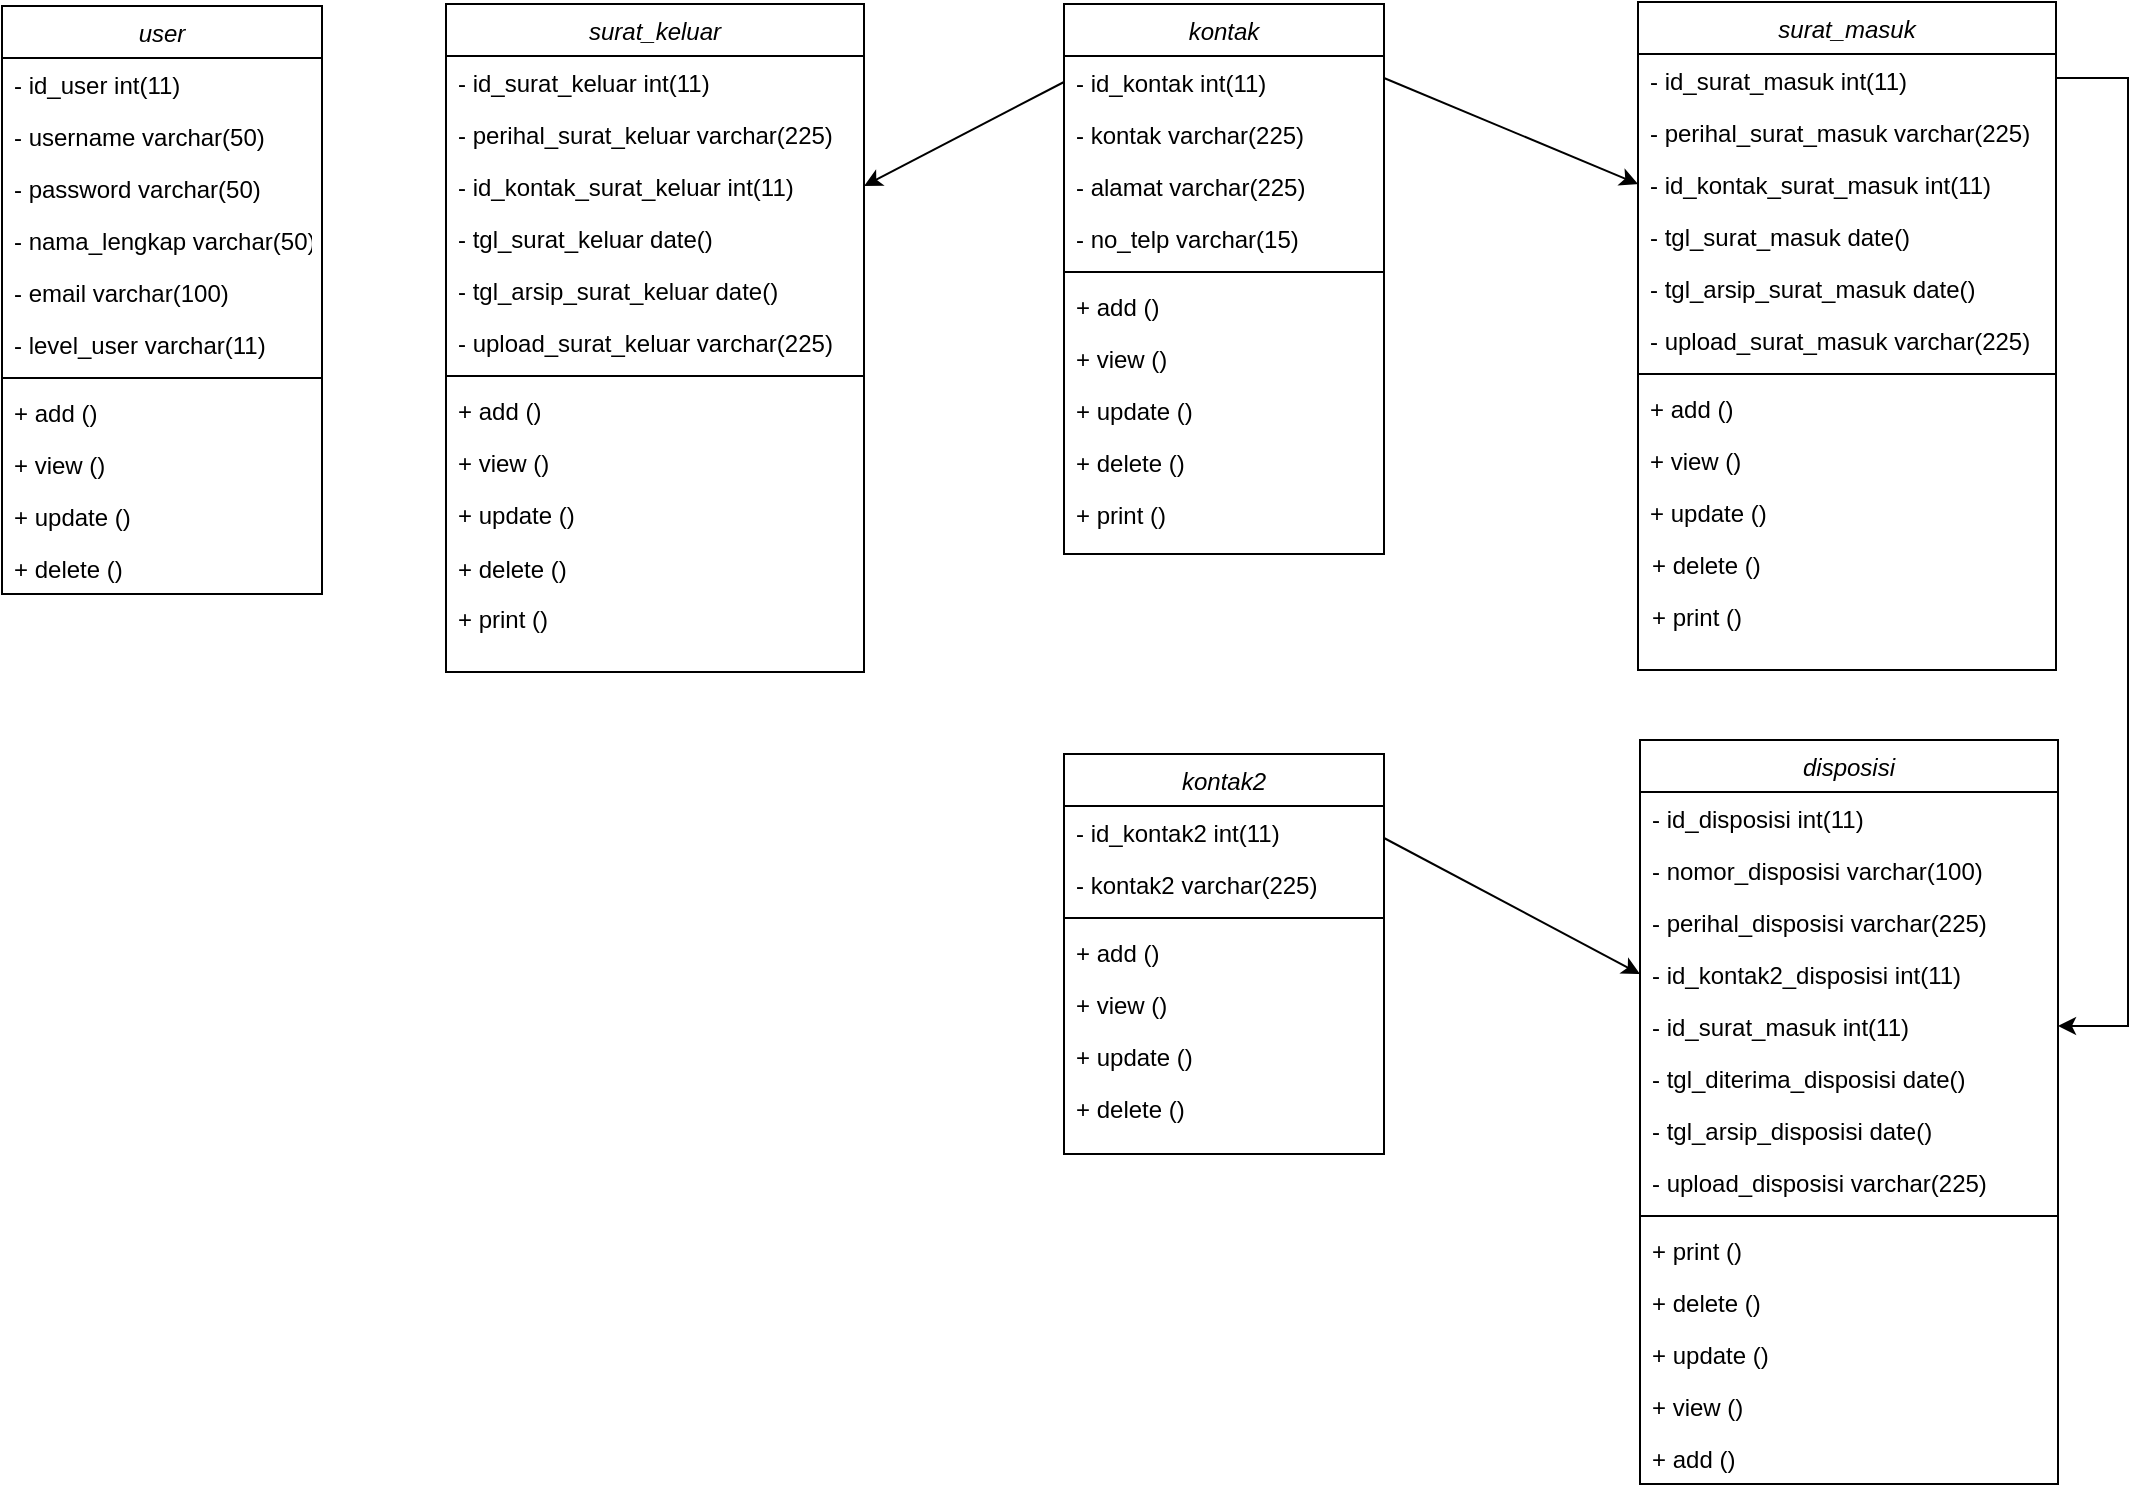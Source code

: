 <mxfile version="22.0.8" type="github">
  <diagram id="C5RBs43oDa-KdzZeNtuy" name="Page-1">
    <mxGraphModel dx="1591" dy="826" grid="1" gridSize="10" guides="1" tooltips="1" connect="1" arrows="1" fold="1" page="1" pageScale="1" pageWidth="1169" pageHeight="827" math="0" shadow="0">
      <root>
        <mxCell id="WIyWlLk6GJQsqaUBKTNV-0" />
        <mxCell id="WIyWlLk6GJQsqaUBKTNV-1" parent="WIyWlLk6GJQsqaUBKTNV-0" />
        <mxCell id="7zTR-X2xP12r-fFkZYNF-0" value="user" style="swimlane;fontStyle=2;align=center;verticalAlign=top;childLayout=stackLayout;horizontal=1;startSize=26;horizontalStack=0;resizeParent=1;resizeLast=0;collapsible=1;marginBottom=0;rounded=0;shadow=0;strokeWidth=1;" parent="WIyWlLk6GJQsqaUBKTNV-1" vertex="1">
          <mxGeometry x="57" y="74" width="160" height="294" as="geometry">
            <mxRectangle x="230" y="140" width="160" height="26" as="alternateBounds" />
          </mxGeometry>
        </mxCell>
        <mxCell id="7zTR-X2xP12r-fFkZYNF-1" value="- id_user int(11)&#xa;" style="text;align=left;verticalAlign=top;spacingLeft=4;spacingRight=4;overflow=hidden;rotatable=0;points=[[0,0.5],[1,0.5]];portConstraint=eastwest;" parent="7zTR-X2xP12r-fFkZYNF-0" vertex="1">
          <mxGeometry y="26" width="160" height="26" as="geometry" />
        </mxCell>
        <mxCell id="7zTR-X2xP12r-fFkZYNF-2" value="- username varchar(50)" style="text;align=left;verticalAlign=top;spacingLeft=4;spacingRight=4;overflow=hidden;rotatable=0;points=[[0,0.5],[1,0.5]];portConstraint=eastwest;rounded=0;shadow=0;html=0;" parent="7zTR-X2xP12r-fFkZYNF-0" vertex="1">
          <mxGeometry y="52" width="160" height="26" as="geometry" />
        </mxCell>
        <mxCell id="7zTR-X2xP12r-fFkZYNF-3" value="- password varchar(50)" style="text;align=left;verticalAlign=top;spacingLeft=4;spacingRight=4;overflow=hidden;rotatable=0;points=[[0,0.5],[1,0.5]];portConstraint=eastwest;rounded=0;shadow=0;html=0;" parent="7zTR-X2xP12r-fFkZYNF-0" vertex="1">
          <mxGeometry y="78" width="160" height="26" as="geometry" />
        </mxCell>
        <mxCell id="7zTR-X2xP12r-fFkZYNF-6" value="- nama_lengkap varchar(50)" style="text;align=left;verticalAlign=top;spacingLeft=4;spacingRight=4;overflow=hidden;rotatable=0;points=[[0,0.5],[1,0.5]];portConstraint=eastwest;rounded=0;shadow=0;html=0;" parent="7zTR-X2xP12r-fFkZYNF-0" vertex="1">
          <mxGeometry y="104" width="160" height="26" as="geometry" />
        </mxCell>
        <mxCell id="7zTR-X2xP12r-fFkZYNF-7" value="- email varchar(100)" style="text;align=left;verticalAlign=top;spacingLeft=4;spacingRight=4;overflow=hidden;rotatable=0;points=[[0,0.5],[1,0.5]];portConstraint=eastwest;rounded=0;shadow=0;html=0;" parent="7zTR-X2xP12r-fFkZYNF-0" vertex="1">
          <mxGeometry y="130" width="160" height="26" as="geometry" />
        </mxCell>
        <mxCell id="7zTR-X2xP12r-fFkZYNF-8" value="- level_user varchar(11)" style="text;align=left;verticalAlign=top;spacingLeft=4;spacingRight=4;overflow=hidden;rotatable=0;points=[[0,0.5],[1,0.5]];portConstraint=eastwest;rounded=0;shadow=0;html=0;" parent="7zTR-X2xP12r-fFkZYNF-0" vertex="1">
          <mxGeometry y="156" width="160" height="26" as="geometry" />
        </mxCell>
        <mxCell id="7zTR-X2xP12r-fFkZYNF-4" value="" style="line;html=1;strokeWidth=1;align=left;verticalAlign=middle;spacingTop=-1;spacingLeft=3;spacingRight=3;rotatable=0;labelPosition=right;points=[];portConstraint=eastwest;" parent="7zTR-X2xP12r-fFkZYNF-0" vertex="1">
          <mxGeometry y="182" width="160" height="8" as="geometry" />
        </mxCell>
        <mxCell id="7zTR-X2xP12r-fFkZYNF-5" value="+ add ()&#xa;" style="text;align=left;verticalAlign=top;spacingLeft=4;spacingRight=4;overflow=hidden;rotatable=0;points=[[0,0.5],[1,0.5]];portConstraint=eastwest;" parent="7zTR-X2xP12r-fFkZYNF-0" vertex="1">
          <mxGeometry y="190" width="160" height="26" as="geometry" />
        </mxCell>
        <mxCell id="7zTR-X2xP12r-fFkZYNF-11" value="+ view ()&#xa;" style="text;align=left;verticalAlign=top;spacingLeft=4;spacingRight=4;overflow=hidden;rotatable=0;points=[[0,0.5],[1,0.5]];portConstraint=eastwest;" parent="7zTR-X2xP12r-fFkZYNF-0" vertex="1">
          <mxGeometry y="216" width="160" height="26" as="geometry" />
        </mxCell>
        <mxCell id="7zTR-X2xP12r-fFkZYNF-13" value="+ update ()&#xa;" style="text;align=left;verticalAlign=top;spacingLeft=4;spacingRight=4;overflow=hidden;rotatable=0;points=[[0,0.5],[1,0.5]];portConstraint=eastwest;" parent="7zTR-X2xP12r-fFkZYNF-0" vertex="1">
          <mxGeometry y="242" width="160" height="26" as="geometry" />
        </mxCell>
        <mxCell id="7zTR-X2xP12r-fFkZYNF-14" value="+ delete ()&#xa;" style="text;align=left;verticalAlign=top;spacingLeft=4;spacingRight=4;overflow=hidden;rotatable=0;points=[[0,0.5],[1,0.5]];portConstraint=eastwest;" parent="7zTR-X2xP12r-fFkZYNF-0" vertex="1">
          <mxGeometry y="268" width="160" height="26" as="geometry" />
        </mxCell>
        <mxCell id="7zTR-X2xP12r-fFkZYNF-39" value="surat_keluar" style="swimlane;fontStyle=2;align=center;verticalAlign=top;childLayout=stackLayout;horizontal=1;startSize=26;horizontalStack=0;resizeParent=1;resizeLast=0;collapsible=1;marginBottom=0;rounded=0;shadow=0;strokeWidth=1;" parent="WIyWlLk6GJQsqaUBKTNV-1" vertex="1">
          <mxGeometry x="279" y="73" width="209" height="334" as="geometry">
            <mxRectangle x="230" y="140" width="160" height="26" as="alternateBounds" />
          </mxGeometry>
        </mxCell>
        <mxCell id="7zTR-X2xP12r-fFkZYNF-40" value="- id_surat_keluar int(11)&#xa;" style="text;align=left;verticalAlign=top;spacingLeft=4;spacingRight=4;overflow=hidden;rotatable=0;points=[[0,0.5],[1,0.5]];portConstraint=eastwest;" parent="7zTR-X2xP12r-fFkZYNF-39" vertex="1">
          <mxGeometry y="26" width="209" height="26" as="geometry" />
        </mxCell>
        <mxCell id="7zTR-X2xP12r-fFkZYNF-41" value="- perihal_surat_keluar varchar(225)" style="text;align=left;verticalAlign=top;spacingLeft=4;spacingRight=4;overflow=hidden;rotatable=0;points=[[0,0.5],[1,0.5]];portConstraint=eastwest;rounded=0;shadow=0;html=0;" parent="7zTR-X2xP12r-fFkZYNF-39" vertex="1">
          <mxGeometry y="52" width="209" height="26" as="geometry" />
        </mxCell>
        <mxCell id="7zTR-X2xP12r-fFkZYNF-42" value="- id_kontak_surat_keluar int(11)" style="text;align=left;verticalAlign=top;spacingLeft=4;spacingRight=4;overflow=hidden;rotatable=0;points=[[0,0.5],[1,0.5]];portConstraint=eastwest;rounded=0;shadow=0;html=0;" parent="7zTR-X2xP12r-fFkZYNF-39" vertex="1">
          <mxGeometry y="78" width="209" height="26" as="geometry" />
        </mxCell>
        <mxCell id="7zTR-X2xP12r-fFkZYNF-43" value="- tgl_surat_keluar date()" style="text;align=left;verticalAlign=top;spacingLeft=4;spacingRight=4;overflow=hidden;rotatable=0;points=[[0,0.5],[1,0.5]];portConstraint=eastwest;rounded=0;shadow=0;html=0;" parent="7zTR-X2xP12r-fFkZYNF-39" vertex="1">
          <mxGeometry y="104" width="209" height="26" as="geometry" />
        </mxCell>
        <mxCell id="7zTR-X2xP12r-fFkZYNF-44" value="- tgl_arsip_surat_keluar date()" style="text;align=left;verticalAlign=top;spacingLeft=4;spacingRight=4;overflow=hidden;rotatable=0;points=[[0,0.5],[1,0.5]];portConstraint=eastwest;rounded=0;shadow=0;html=0;" parent="7zTR-X2xP12r-fFkZYNF-39" vertex="1">
          <mxGeometry y="130" width="209" height="26" as="geometry" />
        </mxCell>
        <mxCell id="7zTR-X2xP12r-fFkZYNF-45" value="- upload_surat_keluar varchar(225)" style="text;align=left;verticalAlign=top;spacingLeft=4;spacingRight=4;overflow=hidden;rotatable=0;points=[[0,0.5],[1,0.5]];portConstraint=eastwest;rounded=0;shadow=0;html=0;" parent="7zTR-X2xP12r-fFkZYNF-39" vertex="1">
          <mxGeometry y="156" width="209" height="26" as="geometry" />
        </mxCell>
        <mxCell id="7zTR-X2xP12r-fFkZYNF-46" value="" style="line;html=1;strokeWidth=1;align=left;verticalAlign=middle;spacingTop=-1;spacingLeft=3;spacingRight=3;rotatable=0;labelPosition=right;points=[];portConstraint=eastwest;" parent="7zTR-X2xP12r-fFkZYNF-39" vertex="1">
          <mxGeometry y="182" width="209" height="8" as="geometry" />
        </mxCell>
        <mxCell id="7zTR-X2xP12r-fFkZYNF-47" value="+ add ()&#xa;" style="text;align=left;verticalAlign=top;spacingLeft=4;spacingRight=4;overflow=hidden;rotatable=0;points=[[0,0.5],[1,0.5]];portConstraint=eastwest;" parent="7zTR-X2xP12r-fFkZYNF-39" vertex="1">
          <mxGeometry y="190" width="209" height="26" as="geometry" />
        </mxCell>
        <mxCell id="7zTR-X2xP12r-fFkZYNF-48" value="+ view ()&#xa;" style="text;align=left;verticalAlign=top;spacingLeft=4;spacingRight=4;overflow=hidden;rotatable=0;points=[[0,0.5],[1,0.5]];portConstraint=eastwest;" parent="7zTR-X2xP12r-fFkZYNF-39" vertex="1">
          <mxGeometry y="216" width="209" height="26" as="geometry" />
        </mxCell>
        <mxCell id="7zTR-X2xP12r-fFkZYNF-49" value="+ update ()&#xa;" style="text;align=left;verticalAlign=top;spacingLeft=4;spacingRight=4;overflow=hidden;rotatable=0;points=[[0,0.5],[1,0.5]];portConstraint=eastwest;" parent="7zTR-X2xP12r-fFkZYNF-39" vertex="1">
          <mxGeometry y="242" width="209" height="26" as="geometry" />
        </mxCell>
        <mxCell id="7zTR-X2xP12r-fFkZYNF-50" value="+ delete ()&#xa;" style="text;align=left;verticalAlign=top;spacingLeft=4;spacingRight=4;overflow=hidden;rotatable=0;points=[[0,0.5],[1,0.5]];portConstraint=eastwest;" parent="WIyWlLk6GJQsqaUBKTNV-1" vertex="1">
          <mxGeometry x="279" y="342" width="209" height="26" as="geometry" />
        </mxCell>
        <mxCell id="7zTR-X2xP12r-fFkZYNF-52" value="+ print ()&#xa;" style="text;align=left;verticalAlign=top;spacingLeft=4;spacingRight=4;overflow=hidden;rotatable=0;points=[[0,0.5],[1,0.5]];portConstraint=eastwest;" parent="WIyWlLk6GJQsqaUBKTNV-1" vertex="1">
          <mxGeometry x="279" y="367" width="209" height="26" as="geometry" />
        </mxCell>
        <mxCell id="7zTR-X2xP12r-fFkZYNF-53" value="kontak" style="swimlane;fontStyle=2;align=center;verticalAlign=top;childLayout=stackLayout;horizontal=1;startSize=26;horizontalStack=0;resizeParent=1;resizeLast=0;collapsible=1;marginBottom=0;rounded=0;shadow=0;strokeWidth=1;" parent="WIyWlLk6GJQsqaUBKTNV-1" vertex="1">
          <mxGeometry x="588" y="73" width="160" height="275" as="geometry">
            <mxRectangle x="230" y="140" width="160" height="26" as="alternateBounds" />
          </mxGeometry>
        </mxCell>
        <mxCell id="7zTR-X2xP12r-fFkZYNF-54" value="- id_kontak int(11)&#xa;" style="text;align=left;verticalAlign=top;spacingLeft=4;spacingRight=4;overflow=hidden;rotatable=0;points=[[0,0.5],[1,0.5]];portConstraint=eastwest;" parent="7zTR-X2xP12r-fFkZYNF-53" vertex="1">
          <mxGeometry y="26" width="160" height="26" as="geometry" />
        </mxCell>
        <mxCell id="7zTR-X2xP12r-fFkZYNF-55" value="- kontak varchar(225)" style="text;align=left;verticalAlign=top;spacingLeft=4;spacingRight=4;overflow=hidden;rotatable=0;points=[[0,0.5],[1,0.5]];portConstraint=eastwest;rounded=0;shadow=0;html=0;" parent="7zTR-X2xP12r-fFkZYNF-53" vertex="1">
          <mxGeometry y="52" width="160" height="26" as="geometry" />
        </mxCell>
        <mxCell id="7zTR-X2xP12r-fFkZYNF-56" value="- alamat varchar(225)" style="text;align=left;verticalAlign=top;spacingLeft=4;spacingRight=4;overflow=hidden;rotatable=0;points=[[0,0.5],[1,0.5]];portConstraint=eastwest;rounded=0;shadow=0;html=0;" parent="7zTR-X2xP12r-fFkZYNF-53" vertex="1">
          <mxGeometry y="78" width="160" height="26" as="geometry" />
        </mxCell>
        <mxCell id="7zTR-X2xP12r-fFkZYNF-57" value="- no_telp varchar(15)" style="text;align=left;verticalAlign=top;spacingLeft=4;spacingRight=4;overflow=hidden;rotatable=0;points=[[0,0.5],[1,0.5]];portConstraint=eastwest;rounded=0;shadow=0;html=0;" parent="7zTR-X2xP12r-fFkZYNF-53" vertex="1">
          <mxGeometry y="104" width="160" height="26" as="geometry" />
        </mxCell>
        <mxCell id="7zTR-X2xP12r-fFkZYNF-60" value="" style="line;html=1;strokeWidth=1;align=left;verticalAlign=middle;spacingTop=-1;spacingLeft=3;spacingRight=3;rotatable=0;labelPosition=right;points=[];portConstraint=eastwest;" parent="7zTR-X2xP12r-fFkZYNF-53" vertex="1">
          <mxGeometry y="130" width="160" height="8" as="geometry" />
        </mxCell>
        <mxCell id="7zTR-X2xP12r-fFkZYNF-61" value="+ add ()&#xa;" style="text;align=left;verticalAlign=top;spacingLeft=4;spacingRight=4;overflow=hidden;rotatable=0;points=[[0,0.5],[1,0.5]];portConstraint=eastwest;" parent="7zTR-X2xP12r-fFkZYNF-53" vertex="1">
          <mxGeometry y="138" width="160" height="26" as="geometry" />
        </mxCell>
        <mxCell id="7zTR-X2xP12r-fFkZYNF-62" value="+ view ()&#xa;" style="text;align=left;verticalAlign=top;spacingLeft=4;spacingRight=4;overflow=hidden;rotatable=0;points=[[0,0.5],[1,0.5]];portConstraint=eastwest;" parent="7zTR-X2xP12r-fFkZYNF-53" vertex="1">
          <mxGeometry y="164" width="160" height="26" as="geometry" />
        </mxCell>
        <mxCell id="7zTR-X2xP12r-fFkZYNF-63" value="+ update ()&#xa;" style="text;align=left;verticalAlign=top;spacingLeft=4;spacingRight=4;overflow=hidden;rotatable=0;points=[[0,0.5],[1,0.5]];portConstraint=eastwest;" parent="7zTR-X2xP12r-fFkZYNF-53" vertex="1">
          <mxGeometry y="190" width="160" height="26" as="geometry" />
        </mxCell>
        <mxCell id="7zTR-X2xP12r-fFkZYNF-64" value="+ delete ()&#xa;" style="text;align=left;verticalAlign=top;spacingLeft=4;spacingRight=4;overflow=hidden;rotatable=0;points=[[0,0.5],[1,0.5]];portConstraint=eastwest;" parent="7zTR-X2xP12r-fFkZYNF-53" vertex="1">
          <mxGeometry y="216" width="160" height="26" as="geometry" />
        </mxCell>
        <mxCell id="7zTR-X2xP12r-fFkZYNF-66" value="+ print ()&#xa;" style="text;align=left;verticalAlign=top;spacingLeft=4;spacingRight=4;overflow=hidden;rotatable=0;points=[[0,0.5],[1,0.5]];portConstraint=eastwest;" parent="7zTR-X2xP12r-fFkZYNF-53" vertex="1">
          <mxGeometry y="242" width="160" height="26" as="geometry" />
        </mxCell>
        <mxCell id="mDTJm0ME-Eaotl8-kPo7-11" value="surat_masuk" style="swimlane;fontStyle=2;align=center;verticalAlign=top;childLayout=stackLayout;horizontal=1;startSize=26;horizontalStack=0;resizeParent=1;resizeLast=0;collapsible=1;marginBottom=0;rounded=0;shadow=0;strokeWidth=1;" vertex="1" parent="WIyWlLk6GJQsqaUBKTNV-1">
          <mxGeometry x="875" y="72" width="209" height="334" as="geometry">
            <mxRectangle x="230" y="140" width="160" height="26" as="alternateBounds" />
          </mxGeometry>
        </mxCell>
        <mxCell id="mDTJm0ME-Eaotl8-kPo7-12" value="- id_surat_masuk int(11)&#xa;" style="text;align=left;verticalAlign=top;spacingLeft=4;spacingRight=4;overflow=hidden;rotatable=0;points=[[0,0.5],[1,0.5]];portConstraint=eastwest;" vertex="1" parent="mDTJm0ME-Eaotl8-kPo7-11">
          <mxGeometry y="26" width="209" height="26" as="geometry" />
        </mxCell>
        <mxCell id="mDTJm0ME-Eaotl8-kPo7-13" value="- perihal_surat_masuk varchar(225)" style="text;align=left;verticalAlign=top;spacingLeft=4;spacingRight=4;overflow=hidden;rotatable=0;points=[[0,0.5],[1,0.5]];portConstraint=eastwest;rounded=0;shadow=0;html=0;" vertex="1" parent="mDTJm0ME-Eaotl8-kPo7-11">
          <mxGeometry y="52" width="209" height="26" as="geometry" />
        </mxCell>
        <mxCell id="mDTJm0ME-Eaotl8-kPo7-14" value="- id_kontak_surat_masuk int(11)" style="text;align=left;verticalAlign=top;spacingLeft=4;spacingRight=4;overflow=hidden;rotatable=0;points=[[0,0.5],[1,0.5]];portConstraint=eastwest;rounded=0;shadow=0;html=0;" vertex="1" parent="mDTJm0ME-Eaotl8-kPo7-11">
          <mxGeometry y="78" width="209" height="26" as="geometry" />
        </mxCell>
        <mxCell id="mDTJm0ME-Eaotl8-kPo7-15" value="- tgl_surat_masuk date()" style="text;align=left;verticalAlign=top;spacingLeft=4;spacingRight=4;overflow=hidden;rotatable=0;points=[[0,0.5],[1,0.5]];portConstraint=eastwest;rounded=0;shadow=0;html=0;" vertex="1" parent="mDTJm0ME-Eaotl8-kPo7-11">
          <mxGeometry y="104" width="209" height="26" as="geometry" />
        </mxCell>
        <mxCell id="mDTJm0ME-Eaotl8-kPo7-16" value="- tgl_arsip_surat_masuk date()" style="text;align=left;verticalAlign=top;spacingLeft=4;spacingRight=4;overflow=hidden;rotatable=0;points=[[0,0.5],[1,0.5]];portConstraint=eastwest;rounded=0;shadow=0;html=0;" vertex="1" parent="mDTJm0ME-Eaotl8-kPo7-11">
          <mxGeometry y="130" width="209" height="26" as="geometry" />
        </mxCell>
        <mxCell id="mDTJm0ME-Eaotl8-kPo7-17" value="- upload_surat_masuk varchar(225)" style="text;align=left;verticalAlign=top;spacingLeft=4;spacingRight=4;overflow=hidden;rotatable=0;points=[[0,0.5],[1,0.5]];portConstraint=eastwest;rounded=0;shadow=0;html=0;" vertex="1" parent="mDTJm0ME-Eaotl8-kPo7-11">
          <mxGeometry y="156" width="209" height="26" as="geometry" />
        </mxCell>
        <mxCell id="mDTJm0ME-Eaotl8-kPo7-18" value="" style="line;html=1;strokeWidth=1;align=left;verticalAlign=middle;spacingTop=-1;spacingLeft=3;spacingRight=3;rotatable=0;labelPosition=right;points=[];portConstraint=eastwest;" vertex="1" parent="mDTJm0ME-Eaotl8-kPo7-11">
          <mxGeometry y="182" width="209" height="8" as="geometry" />
        </mxCell>
        <mxCell id="mDTJm0ME-Eaotl8-kPo7-19" value="+ add ()&#xa;" style="text;align=left;verticalAlign=top;spacingLeft=4;spacingRight=4;overflow=hidden;rotatable=0;points=[[0,0.5],[1,0.5]];portConstraint=eastwest;" vertex="1" parent="mDTJm0ME-Eaotl8-kPo7-11">
          <mxGeometry y="190" width="209" height="26" as="geometry" />
        </mxCell>
        <mxCell id="mDTJm0ME-Eaotl8-kPo7-20" value="+ view ()&#xa;" style="text;align=left;verticalAlign=top;spacingLeft=4;spacingRight=4;overflow=hidden;rotatable=0;points=[[0,0.5],[1,0.5]];portConstraint=eastwest;" vertex="1" parent="mDTJm0ME-Eaotl8-kPo7-11">
          <mxGeometry y="216" width="209" height="26" as="geometry" />
        </mxCell>
        <mxCell id="mDTJm0ME-Eaotl8-kPo7-21" value="+ update ()&#xa;" style="text;align=left;verticalAlign=top;spacingLeft=4;spacingRight=4;overflow=hidden;rotatable=0;points=[[0,0.5],[1,0.5]];portConstraint=eastwest;" vertex="1" parent="mDTJm0ME-Eaotl8-kPo7-11">
          <mxGeometry y="242" width="209" height="26" as="geometry" />
        </mxCell>
        <mxCell id="mDTJm0ME-Eaotl8-kPo7-33" value="+ delete ()&#xa;" style="text;align=left;verticalAlign=top;spacingLeft=4;spacingRight=4;overflow=hidden;rotatable=0;points=[[0,0.5],[1,0.5]];portConstraint=eastwest;" vertex="1" parent="WIyWlLk6GJQsqaUBKTNV-1">
          <mxGeometry x="876" y="340" width="209" height="26" as="geometry" />
        </mxCell>
        <mxCell id="mDTJm0ME-Eaotl8-kPo7-34" value="+ print ()&#xa;" style="text;align=left;verticalAlign=top;spacingLeft=4;spacingRight=4;overflow=hidden;rotatable=0;points=[[0,0.5],[1,0.5]];portConstraint=eastwest;" vertex="1" parent="WIyWlLk6GJQsqaUBKTNV-1">
          <mxGeometry x="876" y="366" width="209" height="26" as="geometry" />
        </mxCell>
        <mxCell id="mDTJm0ME-Eaotl8-kPo7-35" value="kontak2" style="swimlane;fontStyle=2;align=center;verticalAlign=top;childLayout=stackLayout;horizontal=1;startSize=26;horizontalStack=0;resizeParent=1;resizeLast=0;collapsible=1;marginBottom=0;rounded=0;shadow=0;strokeWidth=1;" vertex="1" parent="WIyWlLk6GJQsqaUBKTNV-1">
          <mxGeometry x="588" y="448" width="160" height="200" as="geometry">
            <mxRectangle x="230" y="140" width="160" height="26" as="alternateBounds" />
          </mxGeometry>
        </mxCell>
        <mxCell id="mDTJm0ME-Eaotl8-kPo7-36" value="- id_kontak2 int(11)&#xa;" style="text;align=left;verticalAlign=top;spacingLeft=4;spacingRight=4;overflow=hidden;rotatable=0;points=[[0,0.5],[1,0.5]];portConstraint=eastwest;" vertex="1" parent="mDTJm0ME-Eaotl8-kPo7-35">
          <mxGeometry y="26" width="160" height="26" as="geometry" />
        </mxCell>
        <mxCell id="mDTJm0ME-Eaotl8-kPo7-37" value="- kontak2 varchar(225)" style="text;align=left;verticalAlign=top;spacingLeft=4;spacingRight=4;overflow=hidden;rotatable=0;points=[[0,0.5],[1,0.5]];portConstraint=eastwest;rounded=0;shadow=0;html=0;" vertex="1" parent="mDTJm0ME-Eaotl8-kPo7-35">
          <mxGeometry y="52" width="160" height="26" as="geometry" />
        </mxCell>
        <mxCell id="mDTJm0ME-Eaotl8-kPo7-40" value="" style="line;html=1;strokeWidth=1;align=left;verticalAlign=middle;spacingTop=-1;spacingLeft=3;spacingRight=3;rotatable=0;labelPosition=right;points=[];portConstraint=eastwest;" vertex="1" parent="mDTJm0ME-Eaotl8-kPo7-35">
          <mxGeometry y="78" width="160" height="8" as="geometry" />
        </mxCell>
        <mxCell id="mDTJm0ME-Eaotl8-kPo7-41" value="+ add ()&#xa;" style="text;align=left;verticalAlign=top;spacingLeft=4;spacingRight=4;overflow=hidden;rotatable=0;points=[[0,0.5],[1,0.5]];portConstraint=eastwest;" vertex="1" parent="mDTJm0ME-Eaotl8-kPo7-35">
          <mxGeometry y="86" width="160" height="26" as="geometry" />
        </mxCell>
        <mxCell id="mDTJm0ME-Eaotl8-kPo7-42" value="+ view ()&#xa;" style="text;align=left;verticalAlign=top;spacingLeft=4;spacingRight=4;overflow=hidden;rotatable=0;points=[[0,0.5],[1,0.5]];portConstraint=eastwest;" vertex="1" parent="mDTJm0ME-Eaotl8-kPo7-35">
          <mxGeometry y="112" width="160" height="26" as="geometry" />
        </mxCell>
        <mxCell id="mDTJm0ME-Eaotl8-kPo7-43" value="+ update ()&#xa;" style="text;align=left;verticalAlign=top;spacingLeft=4;spacingRight=4;overflow=hidden;rotatable=0;points=[[0,0.5],[1,0.5]];portConstraint=eastwest;" vertex="1" parent="mDTJm0ME-Eaotl8-kPo7-35">
          <mxGeometry y="138" width="160" height="26" as="geometry" />
        </mxCell>
        <mxCell id="mDTJm0ME-Eaotl8-kPo7-44" value="+ delete ()&#xa;" style="text;align=left;verticalAlign=top;spacingLeft=4;spacingRight=4;overflow=hidden;rotatable=0;points=[[0,0.5],[1,0.5]];portConstraint=eastwest;" vertex="1" parent="mDTJm0ME-Eaotl8-kPo7-35">
          <mxGeometry y="164" width="160" height="26" as="geometry" />
        </mxCell>
        <mxCell id="mDTJm0ME-Eaotl8-kPo7-46" value="disposisi" style="swimlane;fontStyle=2;align=center;verticalAlign=top;childLayout=stackLayout;horizontal=1;startSize=26;horizontalStack=0;resizeParent=1;resizeLast=0;collapsible=1;marginBottom=0;rounded=0;shadow=0;strokeWidth=1;" vertex="1" parent="WIyWlLk6GJQsqaUBKTNV-1">
          <mxGeometry x="876" y="441" width="209" height="372" as="geometry">
            <mxRectangle x="230" y="140" width="160" height="26" as="alternateBounds" />
          </mxGeometry>
        </mxCell>
        <mxCell id="mDTJm0ME-Eaotl8-kPo7-47" value="- id_disposisi int(11)&#xa;" style="text;align=left;verticalAlign=top;spacingLeft=4;spacingRight=4;overflow=hidden;rotatable=0;points=[[0,0.5],[1,0.5]];portConstraint=eastwest;" vertex="1" parent="mDTJm0ME-Eaotl8-kPo7-46">
          <mxGeometry y="26" width="209" height="26" as="geometry" />
        </mxCell>
        <mxCell id="mDTJm0ME-Eaotl8-kPo7-48" value="- nomor_disposisi varchar(100)" style="text;align=left;verticalAlign=top;spacingLeft=4;spacingRight=4;overflow=hidden;rotatable=0;points=[[0,0.5],[1,0.5]];portConstraint=eastwest;rounded=0;shadow=0;html=0;" vertex="1" parent="mDTJm0ME-Eaotl8-kPo7-46">
          <mxGeometry y="52" width="209" height="26" as="geometry" />
        </mxCell>
        <mxCell id="mDTJm0ME-Eaotl8-kPo7-49" value="- perihal_disposisi varchar(225)" style="text;align=left;verticalAlign=top;spacingLeft=4;spacingRight=4;overflow=hidden;rotatable=0;points=[[0,0.5],[1,0.5]];portConstraint=eastwest;rounded=0;shadow=0;html=0;" vertex="1" parent="mDTJm0ME-Eaotl8-kPo7-46">
          <mxGeometry y="78" width="209" height="26" as="geometry" />
        </mxCell>
        <mxCell id="mDTJm0ME-Eaotl8-kPo7-50" value="- id_kontak2_disposisi int(11)" style="text;align=left;verticalAlign=top;spacingLeft=4;spacingRight=4;overflow=hidden;rotatable=0;points=[[0,0.5],[1,0.5]];portConstraint=eastwest;rounded=0;shadow=0;html=0;" vertex="1" parent="mDTJm0ME-Eaotl8-kPo7-46">
          <mxGeometry y="104" width="209" height="26" as="geometry" />
        </mxCell>
        <mxCell id="mDTJm0ME-Eaotl8-kPo7-51" value="- id_surat_masuk int(11)" style="text;align=left;verticalAlign=top;spacingLeft=4;spacingRight=4;overflow=hidden;rotatable=0;points=[[0,0.5],[1,0.5]];portConstraint=eastwest;rounded=0;shadow=0;html=0;" vertex="1" parent="mDTJm0ME-Eaotl8-kPo7-46">
          <mxGeometry y="130" width="209" height="26" as="geometry" />
        </mxCell>
        <mxCell id="mDTJm0ME-Eaotl8-kPo7-52" value="- tgl_diterima_disposisi date()" style="text;align=left;verticalAlign=top;spacingLeft=4;spacingRight=4;overflow=hidden;rotatable=0;points=[[0,0.5],[1,0.5]];portConstraint=eastwest;rounded=0;shadow=0;html=0;" vertex="1" parent="mDTJm0ME-Eaotl8-kPo7-46">
          <mxGeometry y="156" width="209" height="26" as="geometry" />
        </mxCell>
        <mxCell id="mDTJm0ME-Eaotl8-kPo7-65" value="- tgl_arsip_disposisi date()" style="text;align=left;verticalAlign=top;spacingLeft=4;spacingRight=4;overflow=hidden;rotatable=0;points=[[0,0.5],[1,0.5]];portConstraint=eastwest;rounded=0;shadow=0;html=0;" vertex="1" parent="mDTJm0ME-Eaotl8-kPo7-46">
          <mxGeometry y="182" width="209" height="26" as="geometry" />
        </mxCell>
        <mxCell id="mDTJm0ME-Eaotl8-kPo7-66" value="- upload_disposisi varchar(225)" style="text;align=left;verticalAlign=top;spacingLeft=4;spacingRight=4;overflow=hidden;rotatable=0;points=[[0,0.5],[1,0.5]];portConstraint=eastwest;rounded=0;shadow=0;html=0;" vertex="1" parent="mDTJm0ME-Eaotl8-kPo7-46">
          <mxGeometry y="208" width="209" height="26" as="geometry" />
        </mxCell>
        <mxCell id="mDTJm0ME-Eaotl8-kPo7-53" value="" style="line;html=1;strokeWidth=1;align=left;verticalAlign=middle;spacingTop=-1;spacingLeft=3;spacingRight=3;rotatable=0;labelPosition=right;points=[];portConstraint=eastwest;" vertex="1" parent="mDTJm0ME-Eaotl8-kPo7-46">
          <mxGeometry y="234" width="209" height="8" as="geometry" />
        </mxCell>
        <mxCell id="mDTJm0ME-Eaotl8-kPo7-71" value="+ print ()&#xa;" style="text;align=left;verticalAlign=top;spacingLeft=4;spacingRight=4;overflow=hidden;rotatable=0;points=[[0,0.5],[1,0.5]];portConstraint=eastwest;" vertex="1" parent="mDTJm0ME-Eaotl8-kPo7-46">
          <mxGeometry y="242" width="209" height="26" as="geometry" />
        </mxCell>
        <mxCell id="mDTJm0ME-Eaotl8-kPo7-70" value="+ delete ()&#xa;" style="text;align=left;verticalAlign=top;spacingLeft=4;spacingRight=4;overflow=hidden;rotatable=0;points=[[0,0.5],[1,0.5]];portConstraint=eastwest;" vertex="1" parent="mDTJm0ME-Eaotl8-kPo7-46">
          <mxGeometry y="268" width="209" height="26" as="geometry" />
        </mxCell>
        <mxCell id="mDTJm0ME-Eaotl8-kPo7-69" value="+ update ()&#xa;" style="text;align=left;verticalAlign=top;spacingLeft=4;spacingRight=4;overflow=hidden;rotatable=0;points=[[0,0.5],[1,0.5]];portConstraint=eastwest;" vertex="1" parent="mDTJm0ME-Eaotl8-kPo7-46">
          <mxGeometry y="294" width="209" height="26" as="geometry" />
        </mxCell>
        <mxCell id="mDTJm0ME-Eaotl8-kPo7-68" value="+ view ()&#xa;" style="text;align=left;verticalAlign=top;spacingLeft=4;spacingRight=4;overflow=hidden;rotatable=0;points=[[0,0.5],[1,0.5]];portConstraint=eastwest;" vertex="1" parent="mDTJm0ME-Eaotl8-kPo7-46">
          <mxGeometry y="320" width="209" height="26" as="geometry" />
        </mxCell>
        <mxCell id="mDTJm0ME-Eaotl8-kPo7-67" value="+ add ()&#xa;" style="text;align=left;verticalAlign=top;spacingLeft=4;spacingRight=4;overflow=hidden;rotatable=0;points=[[0,0.5],[1,0.5]];portConstraint=eastwest;" vertex="1" parent="mDTJm0ME-Eaotl8-kPo7-46">
          <mxGeometry y="346" width="209" height="26" as="geometry" />
        </mxCell>
        <mxCell id="mDTJm0ME-Eaotl8-kPo7-73" value="" style="endArrow=classic;html=1;rounded=0;entryX=1;entryY=0.5;entryDx=0;entryDy=0;exitX=0;exitY=0.5;exitDx=0;exitDy=0;" edge="1" parent="WIyWlLk6GJQsqaUBKTNV-1" source="7zTR-X2xP12r-fFkZYNF-54" target="7zTR-X2xP12r-fFkZYNF-42">
          <mxGeometry width="50" height="50" relative="1" as="geometry">
            <mxPoint x="585" y="120" as="sourcePoint" />
            <mxPoint x="515" y="150" as="targetPoint" />
          </mxGeometry>
        </mxCell>
        <mxCell id="mDTJm0ME-Eaotl8-kPo7-74" value="" style="endArrow=classic;html=1;rounded=0;entryX=0;entryY=0.5;entryDx=0;entryDy=0;" edge="1" parent="WIyWlLk6GJQsqaUBKTNV-1" target="mDTJm0ME-Eaotl8-kPo7-14">
          <mxGeometry width="50" height="50" relative="1" as="geometry">
            <mxPoint x="748" y="110" as="sourcePoint" />
            <mxPoint x="864" y="174" as="targetPoint" />
          </mxGeometry>
        </mxCell>
        <mxCell id="mDTJm0ME-Eaotl8-kPo7-75" value="" style="endArrow=classic;html=1;rounded=0;entryX=1;entryY=0.5;entryDx=0;entryDy=0;" edge="1" parent="WIyWlLk6GJQsqaUBKTNV-1" target="mDTJm0ME-Eaotl8-kPo7-51">
          <mxGeometry width="50" height="50" relative="1" as="geometry">
            <mxPoint x="1084" y="110" as="sourcePoint" />
            <mxPoint x="1120" y="590" as="targetPoint" />
            <Array as="points">
              <mxPoint x="1120" y="110" />
              <mxPoint x="1120" y="584" />
            </Array>
          </mxGeometry>
        </mxCell>
        <mxCell id="mDTJm0ME-Eaotl8-kPo7-76" value="" style="endArrow=classic;html=1;rounded=0;entryX=0;entryY=0.5;entryDx=0;entryDy=0;" edge="1" parent="WIyWlLk6GJQsqaUBKTNV-1" target="mDTJm0ME-Eaotl8-kPo7-50">
          <mxGeometry width="50" height="50" relative="1" as="geometry">
            <mxPoint x="748" y="490" as="sourcePoint" />
            <mxPoint x="875" y="543" as="targetPoint" />
          </mxGeometry>
        </mxCell>
      </root>
    </mxGraphModel>
  </diagram>
</mxfile>
